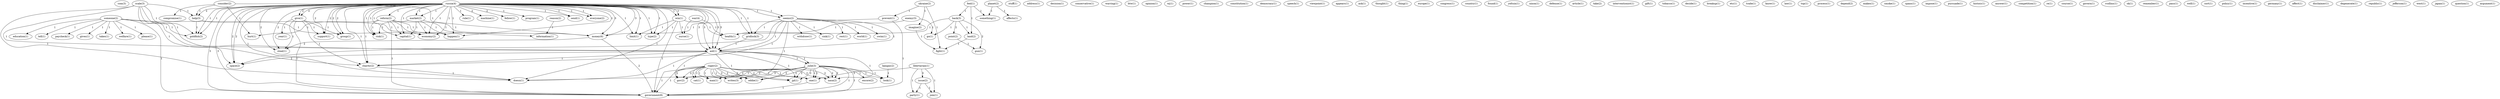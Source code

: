 digraph G {
  com [ label="com(3)" ];
  scale [ label="scale(3)" ];
  help [ label="help(3)" ];
  goldfish [ label="goldfish(2)" ];
  aid [ label="aid(3)" ];
  charity [ label="charity(2)" ];
  doesn [ label="doesn(1)" ];
  space [ label="space(2)" ];
  aid [ label="aid(1)" ];
  stuff [ label="stuff(1)" ];
  address [ label="address(1)" ];
  decision [ label="decision(1)" ];
  conservative [ label="conservative(1)" ];
  warring [ label="warring(1)" ];
  btw [ label="btw(1)" ];
  opinion [ label="opinion(1)" ];
  wj [ label="wj(1)" ];
  power [ label="power(1)" ];
  champion [ label="champion(1)" ];
  constitution [ label="constitution(1)" ];
  democracy [ label="democracy(1)" ];
  speech [ label="speech(1)" ];
  someone [ label="someone(2)" ];
  please [ label="please(1)" ];
  education [ label="education(1)" ];
  tell [ label="tell(1)" ];
  paycheck [ label="paycheck(1)" ];
  gives [ label="gives(1)" ];
  takes [ label="takes(1)" ];
  welfare [ label="welfare(1)" ];
  money [ label="money(6)" ];
  government [ label="government(8)" ];
  feel [ label="feel(1)" ];
  back [ label="back(3)" ];
  land [ label="land(2)" ];
  something [ label="something(1)" ];
  viewpoint [ label="viewpoint(1)" ];
  appears [ label="appears(1)" ];
  ask [ label="ask(1)" ];
  russia [ label="russia(5)" ];
  reform [ label="reform(2)" ];
  rule [ label="rule(1)" ];
  machine [ label="machine(1)" ];
  fellow [ label="fellow(1)" ];
  program [ label="program(1)" ];
  send [ label="send(1)" ];
  seems [ label="seems(2)" ];
  everyone [ label="everyone(2)" ];
  win [ label="win(1)" ];
  give [ label="give(1)" ];
  market [ label="market(2)" ];
  risk [ label="risk(1)" ];
  capital [ label="capital(1)" ];
  happen [ label="happen(1)" ];
  support [ label="support(1)" ];
  gridlock [ label="gridlock(3)" ];
  group [ label="group(1)" ];
  limit [ label="limit(1)" ];
  steal [ label="steal(1)" ];
  economy [ label="economy(2)" ];
  type [ label="type(2)" ];
  thought [ label="thought(1)" ];
  go [ label="go(1)" ];
  point [ label="point(2)" ];
  health [ label="health(1)" ];
  gun [ label="gun(1)" ];
  thing [ label="thing(1)" ];
  europe [ label="europe(1)" ];
  congress [ label="congress(1)" ];
  country [ label="country(1)" ];
  found [ label="found(1)" ];
  roger [ label="roger(1)" ];
  cat [ label="cat(1)" ];
  gov [ label="gov(2)" ];
  man [ label="man(1)" ];
  eddie [ label="eddie(1)" ];
  jpl [ label="jpl(1)" ];
  nasa [ label="nasa(2)" ];
  one [ label="one(1)" ];
  writes [ label="writes(3)" ];
  yeltsin [ label="yeltsin(1)" ];
  consider [ label="consider(2)" ];
  compromise [ label="compromise(1)" ];
  hurt [ label="hurt(1)" ];
  planet [ label="planet(2)" ];
  affects [ label="affects(1)" ];
  nixon [ label="nixon(1)" ];
  defense [ label="defense(1)" ];
  fight [ label="fight(1)" ];
  article [ label="article(1)" ];
  enemy [ label="enemy(3)" ];
  take [ label="take(2)" ];
  interventionist [ label="interventionist(1)" ];
  gift [ label="gift(1)" ];
  tobacco [ label="tobacco(1)" ];
  decide [ label="decide(1)" ];
  breakup [ label="breakup(1)" ];
  etc [ label="etc(1)" ];
  trade [ label="trade(1)" ];
  know [ label="know(1)" ];
  law [ label="law(1)" ];
  top [ label="top(1)" ];
  roger [ label="roger(2)" ];
  libertarian [ label="libertarian(1)" ];
  issue [ label="issue(2)" ];
  join [ label="join(1)" ];
  party [ label="party(1)" ];
  russia [ label="russia(4)" ];
  process [ label="process(1)" ];
  depend [ label="depend(2)" ];
  makes [ label="makes(1)" ];
  withdraw [ label="withdraw(1)" ];
  sink [ label="sink(1)" ];
  rest [ label="rest(1)" ];
  world [ label="world(1)" ];
  swim [ label="swim(1)" ];
  smoke [ label="smoke(1)" ];
  julie [ label="julie(1)" ];
  julie [ label="julie(3)" ];
  nurse [ label="nurse(1)" ];
  encore [ label="encore(2)" ];
  look [ label="look(1)" ];
  year [ label="year(1)" ];
  war [ label="war(4)" ];
  spans [ label="spans(1)" ];
  impose [ label="impose(1)" ];
  information [ label="information(1)" ];
  pursuade [ label="pursuade(1)" ];
  history [ label="history(1)" ];
  answer [ label="answer(1)" ];
  ukraine [ label="ukraine(2)" ];
  prevent [ label="prevent(1)" ];
  imagine [ label="imagine(2)" ];
  competition [ label="competition(1)" ];
  re [ label="re(1)" ];
  course [ label="course(1)" ];
  govern [ label="govern(1)" ];
  rcollins [ label="rcollins(1)" ];
  ok [ label="ok(1)" ];
  remember [ label="remember(1)" ];
  pass [ label="pass(1)" ];
  well [ label="well(1)" ];
  sort [ label="sort(1)" ];
  policy [ label="policy(1)" ];
  incentive [ label="incentive(1)" ];
  germany [ label="germany(1)" ];
  affect [ label="affect(1)" ];
  disclaimer [ label="disclaimer(1)" ];
  reason [ label="reason(2)" ];
  degenerate [ label="degenerate(1)" ];
  republic [ label="republic(1)" ];
  jefferson [ label="jefferson(1)" ];
  kangas [ label="kangas(2)" ];
  west [ label="west(1)" ];
  japan [ label="japan(1)" ];
  question [ label="question(1)" ];
  argument [ label="argument(1)" ];
  scale -> help [ label="1" ];
  scale -> goldfish [ label="1" ];
  scale -> aid [ label="1" ];
  scale -> charity [ label="1" ];
  scale -> doesn [ label="1" ];
  scale -> space [ label="1" ];
  scale -> aid [ label="1" ];
  someone -> goldfish [ label="1" ];
  someone -> please [ label="1" ];
  someone -> education [ label="1" ];
  someone -> tell [ label="1" ];
  someone -> paycheck [ label="1" ];
  someone -> gives [ label="1" ];
  someone -> takes [ label="1" ];
  someone -> welfare [ label="1" ];
  someone -> money [ label="1" ];
  someone -> government [ label="1" ];
  feel -> back [ label="1" ];
  feel -> land [ label="1" ];
  feel -> something [ label="1" ];
  russia -> reform [ label="1" ];
  russia -> help [ label="2" ];
  russia -> rule [ label="1" ];
  russia -> machine [ label="2" ];
  russia -> fellow [ label="2" ];
  russia -> program [ label="1" ];
  russia -> goldfish [ label="1" ];
  russia -> send [ label="1" ];
  russia -> seems [ label="1" ];
  russia -> everyone [ label="1" ];
  russia -> aid [ label="3" ];
  russia -> win [ label="1" ];
  russia -> give [ label="2" ];
  russia -> market [ label="1" ];
  russia -> risk [ label="1" ];
  russia -> charity [ label="1" ];
  russia -> capital [ label="1" ];
  russia -> happen [ label="1" ];
  russia -> support [ label="2" ];
  russia -> doesn [ label="1" ];
  russia -> space [ label="2" ];
  russia -> gridlock [ label="1" ];
  russia -> group [ label="2" ];
  russia -> money [ label="3" ];
  russia -> limit [ label="1" ];
  russia -> steal [ label="2" ];
  russia -> economy [ label="1" ];
  russia -> type [ label="1" ];
  russia -> government [ label="3" ];
  russia -> aid [ label="3" ];
  back -> land [ label="1" ];
  back -> go [ label="1" ];
  back -> point [ label="2" ];
  back -> health [ label="1" ];
  back -> gun [ label="2" ];
  roger -> cat [ label="1" ];
  roger -> gov [ label="2" ];
  roger -> man [ label="1" ];
  roger -> eddie [ label="2" ];
  roger -> jpl [ label="2" ];
  roger -> nasa [ label="2" ];
  roger -> one [ label="1" ];
  roger -> writes [ label="1" ];
  roger -> government [ label="1" ];
  consider -> help [ label="1" ];
  consider -> compromise [ label="1" ];
  consider -> hurt [ label="1" ];
  consider -> money [ label="1" ];
  planet -> something [ label="1" ];
  planet -> affects [ label="1" ];
  reform -> risk [ label="1" ];
  reform -> capital [ label="1" ];
  reform -> happen [ label="1" ];
  reform -> hurt [ label="1" ];
  reform -> money [ label="1" ];
  reform -> economy [ label="1" ];
  reform -> government [ label="1" ];
  help -> goldfish [ label="1" ];
  help -> economy [ label="1" ];
  land -> fight [ label="1" ];
  enemy -> go [ label="1" ];
  enemy -> health [ label="1" ];
  roger -> cat [ label="1" ];
  roger -> gov [ label="2" ];
  roger -> man [ label="1" ];
  roger -> eddie [ label="2" ];
  roger -> jpl [ label="2" ];
  roger -> nasa [ label="2" ];
  roger -> one [ label="1" ];
  roger -> writes [ label="1" ];
  roger -> government [ label="1" ];
  libertarian -> issue [ label="3" ];
  libertarian -> join [ label="1" ];
  libertarian -> party [ label="1" ];
  libertarian -> one [ label="3" ];
  russia -> goldfish [ label="1" ];
  russia -> send [ label="1" ];
  russia -> seems [ label="1" ];
  russia -> everyone [ label="1" ];
  russia -> aid [ label="3" ];
  russia -> win [ label="1" ];
  russia -> give [ label="2" ];
  russia -> market [ label="1" ];
  russia -> risk [ label="1" ];
  russia -> charity [ label="1" ];
  russia -> capital [ label="1" ];
  russia -> happen [ label="1" ];
  russia -> support [ label="2" ];
  russia -> doesn [ label="1" ];
  russia -> space [ label="2" ];
  russia -> gridlock [ label="1" ];
  russia -> group [ label="2" ];
  russia -> money [ label="3" ];
  russia -> limit [ label="1" ];
  russia -> steal [ label="2" ];
  russia -> economy [ label="1" ];
  russia -> type [ label="1" ];
  russia -> government [ label="3" ];
  russia -> aid [ label="3" ];
  seems -> aid [ label="1" ];
  seems -> withdraw [ label="1" ];
  seems -> sink [ label="1" ];
  seems -> charity [ label="1" ];
  seems -> rest [ label="1" ];
  seems -> doesn [ label="1" ];
  seems -> space [ label="1" ];
  seems -> gridlock [ label="1" ];
  seems -> world [ label="1" ];
  seems -> swim [ label="1" ];
  seems -> aid [ label="1" ];
  aid -> julie [ label="1" ];
  aid -> gov [ label="1" ];
  aid -> charity [ label="1" ];
  aid -> julie [ label="1" ];
  aid -> eddie [ label="1" ];
  aid -> doesn [ label="1" ];
  aid -> jpl [ label="1" ];
  aid -> nasa [ label="1" ];
  aid -> space [ label="2" ];
  win -> nurse [ label="1" ];
  win -> health [ label="1" ];
  win -> limit [ label="1" ];
  win -> type [ label="1" ];
  win -> government [ label="1" ];
  julie -> gov [ label="2" ];
  julie -> encore [ label="1" ];
  julie -> man [ label="1" ];
  julie -> eddie [ label="2" ];
  julie -> jpl [ label="2" ];
  julie -> nasa [ label="2" ];
  julie -> one [ label="1" ];
  julie -> look [ label="1" ];
  julie -> writes [ label="2" ];
  julie -> government [ label="1" ];
  give -> charity [ label="1" ];
  give -> support [ label="1" ];
  give -> group [ label="1" ];
  give -> year [ label="1" ];
  give -> steal [ label="1" ];
  give -> government [ label="1" ];
  war -> nurse [ label="1" ];
  war -> health [ label="1" ];
  market -> risk [ label="1" ];
  market -> capital [ label="1" ];
  market -> happen [ label="1" ];
  market -> information [ label="1" ];
  market -> economy [ label="1" ];
  point -> gun [ label="1" ];
  ukraine -> prevent [ label="1" ];
  ukraine -> imagine [ label="1" ];
  ukraine -> fight [ label="1" ];
  charity -> doesn [ label="1" ];
  issue -> join [ label="1" ];
  issue -> party [ label="1" ];
  julie -> eddie [ label="2" ];
  julie -> jpl [ label="2" ];
  julie -> nasa [ label="2" ];
  julie -> one [ label="1" ];
  julie -> look [ label="1" ];
  julie -> writes [ label="2" ];
  julie -> government [ label="1" ];
  prevent -> money [ label="1" ];
  prevent -> government [ label="1" ];
  reason -> information [ label="1" ];
  imagine -> fight [ label="1" ];
  kangas -> look [ label="1" ];
  one -> government [ label="1" ];
  gridlock -> aid [ label="1" ];
  money -> steal [ label="2" ];
  money -> government [ label="2" ];
}
